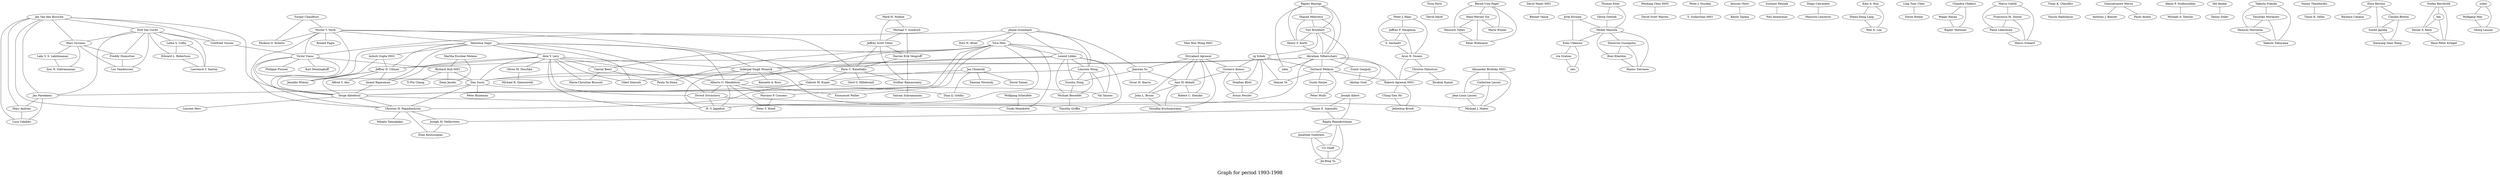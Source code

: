 /*****
Graph for period 1993-1998
*****/

graph G {
  graph [splines=true overlap=false]
  node  [shape=ellipse, width=0.3, height=0.3]
  0 [label="Surajit Chaudhuri"];
  1 [label="Moshe Y. Vardi"];
  2 [label="Yehoshua Sagiv"];
  3 [label="Tirza Hirst"];
  4 [label="David Harel"];
  5 [label="phane Grumbach"];
  6 [label="Tova Milo"];
  7 [label="Peter J. Haas"];
  8 [label="Jeffrey F. Naughton"];
  9 [label="S. Seshadri"];
  10 [label="Arun N. Swami"];
  11 [label="Bernd-Uwe Pagel"];
  12 [label="Hans-Werner Six"];
  13 [label="Heinrich Toben"];
  14 [label="Peter Widmayer"];
  15 [label="Leonid Libkin"];
  16 [label="Limsoon Wong"];
  17 [label="David Maier 0001"];
  18 [label="Bennet Vance"];
  19 [label="Man Hon Wong 0001"];
  20 [label="Divyakant Agrawal"];
  21 [label="Rajeev Rastogi"];
  22 [label="Sharad Mehrotra"];
  23 [label="Yuri Breitbart"];
  24 [label="Henry F. Korth"];
  25 [label="Abraham Silberschatz"];
  26 [label="rg Schek"];
  27 [label="Gerhard Weikum"];
  28 [label="Jan Chomicki"];
  29 [label="Damian Niwinski"];
  30 [label="Haiyan Ye"];
  31 [label="Thomas Eiter"];
  32 [label="Georg Gottlob"];
  33 [label="Mark H. Nodine"];
  34 [label="Michael T. Goodrich"];
  35 [label="Jeffrey Scott Vitter"];
  36 [label="Darren Erik Vengroff"];
  37 [label="Paris C. Kanellakis"];
  38 [label="Sridhar Ramaswamy"];
  39 [label="Weidong Chen 0005"];
  40 [label="David Scott Warren"];
  41 [label="Jan Van den Bussche"];
  42 [label="Dirk Van Gucht"];
  43 [label="Gottfried Vossen"];
  44 [label="Victor Vianu"];
  45 [label="Karl Denninghoff"];
  46 [label="Alon Y. Levy"];
  47 [label="Inderpal Singh Mumick"];
  48 [label="Oded Shmueli"];
  49 [label="Martha Escobar-Molano"];
  50 [label="Richard Hull 0001"];
  51 [label="Dean Jacobs"];
  52 [label="Christos Faloutsos"];
  53 [label="Ibrahim Kamel"];
  54 [label="Rakesh Agrawal 0001"];
  55 [label="Peter J. Stuckey"];
  56 [label="S. Sudarshan 0001"];
  57 [label="Jianwen Su"];
  58 [label="Foto N. Afrati"];
  59 [label="Jyrki Kivinen"];
  60 [label="Heikki Mannila"];
  61 [label="Esko Ukkonen"];
  62 [label="Dan Suciu"];
  63 [label="Val Tannen"];
  64 [label="Gerd G. Hillebrand"];
  65 [label="Jan Paredaens"];
  66 [label="Atsushi Ohori"];
  67 [label="Keishi Tajima"];
  68 [label="sta Grahne"];
  69 [label="nen"];
  70 [label="Sushant Patnaik"];
  71 [label="Neil Immerman"];
  72 [label="Phokion G. Kolaitis"];
  73 [label="Alberto O. Mendelzon"];
  74 [label="Emmanuel Waller"];
  75 [label="Latha S. Colby"];
  76 [label="Edward L. Robertson"];
  77 [label="Lawrence V. Saxton"];
  78 [label="Gustavo Alonso"];
  79 [label="Amr El Abbadi"];
  80 [label="John L. Bruno"];
  81 [label="Vasudha Krishnaswamy"];
  82 [label="Diego Calvanese"];
  83 [label="Maurizio Lenzerini"];
  84 [label="Ashish Gupta 0001"];
  85 [label="Jeffrey D. Ullman"];
  86 [label="Jennifer Widom"];
  87 [label="Sairam Subramanian"];
  88 [label="Kien A. Hua"];
  89 [label="Sheau-Dong Lang"];
  90 [label="Wen K. Lee"];
  91 [label="Ling Tony Chen"];
  92 [label="Doron Rotem"];
  93 [label="Guozhu Dong"];
  94 [label="Marc Andries"];
  95 [label="Luca Cabibbo"];
  96 [label="Anand Rajaraman"];
  97 [label="Divesh Srivastava"];
  98 [label="Mariano P. Consens"];
  99 [label="Peter T. Wood"];
  100 [label="H. V. Jagadish"];
  101 [label="Gabriel M. Kuper"];
  102 [label="Chandra Chekuri"];
  103 [label="Waqar Hasan"];
  104 [label="Rajeev Motwani"];
  105 [label="Kenneth A. Ross"];
  106 [label="Alexander Brodsky 0001"];
  107 [label="Catherine Lassez"];
  108 [label="Jean-Louis Lassez"];
  109 [label="Michael J. Maher"];
  110 [label="Marco Cadoli"];
  111 [label="Francesco M. Donini"];
  112 [label="Paolo Liberatore"];
  113 [label="Marco Schaerf"];
  114 [label="Philippe Picouet"];
  115 [label="Vinay K. Chaudhri"];
  116 [label="Vassos Hadzilacos"];
  117 [label="Mario Winter"];
  118 [label="Giansalvatore Mecca"];
  119 [label="Anthony J. Bonner"];
  120 [label="Ti-Pin Chang"];
  121 [label="Alexei P. Stolboushkin"];
  122 [label="Michael A. Taitslin"];
  123 [label="Idit Keidar"];
  124 [label="Danny Dolev"];
  125 [label="Dina Q. Goldin"];
  126 [label="David Toman"];
  127 [label="Serge Abiteboul"];
  128 [label="Christos H. Papadimitriou"];
  129 [label="Marc Gyssens"];
  130 [label="Laks V. S. Lakshmanan"];
  131 [label="Iyer N. Subramanian"];
  132 [label="Takeshi Fukuda"];
  133 [label="Yasuhiko Morimoto"];
  134 [label="Shinichi Morishita"];
  135 [label="Takeshi Tokuyama"];
  136 [label="Alfred V. Aho"];
  137 [label="Michael Benedikt"];
  138 [label="Timothy Griffin"];
  139 [label="Laurent Herr"];
  140 [label="Yannis Theodoridis"];
  141 [label="Timos K. Sellis"];
  142 [label="Catriel Beeri"];
  143 [label="Ronald Fagin"];
  144 [label="Paula Ta-Shma"];
  145 [label="Sumit Ganguly"];
  146 [label="Akshay Goel"];
  147 [label="Elisa Bertino"];
  148 [label="Barbara Catania"];
  149 [label="Claudio Bettini"];
  150 [label="Sushil Jajodia"];
  151 [label="Xiaoyang Sean Wang"];
  152 [label="Stephen Blott"];
  153 [label="Armin Fessler"];
  154 [label="Marie-Christine Rousset"];
  155 [label="Oliver M. Duschka"];
  156 [label="Joseph Albert"];
  157 [label="Yannis E. Ioannidis"];
  158 [label="Raghu Ramakrishnan"];
  159 [label="Joseph M. Hellerstein"];
  160 [label="Jonathan Goldstein"];
  161 [label="Uri Shaft"];
  162 [label="Jie-Bing Yu"];
  163 [label="Freddy Dumortier"];
  164 [label="Luc Vandeurzen"];
  165 [label="Ching-Tien Ho"];
  166 [label="Jehoshua Bruck"];
  167 [label="Paolo Atzeni"];
  168 [label="Elias Koutsoupias"];
  169 [label="Mihalis Yannakakis"];
  170 [label="Peter Buneman"];
  171 [label="Oscar H. Ibarra"];
  172 [label="zden"];
  173 [label="Stefan Berchtold"];
  174 [label="hm"];
  175 [label="Daniel A. Keim"];
  176 [label="Hans-Peter Kriegel"];
  177 [label="Wolfgang Scheufele"];
  178 [label="Guido Moerkotte"];
  179 [label="Dimitrios Gunopulos"];
  180 [label="Roni Khardon"];
  181 [label="Hannu Toivonen"];
  182 [label="Guido Nerjes"];
  183 [label="Peter Muth"];
  184 [label="Michael R. Genesereth"];
  185 [label="scher"];
  186 [label="Wolfgang May"];
  187 [label="Georg Lausen"];
  188 [label="Robert C. Steinke"];
  0 -- 1;
  0 -- 72;
  1 -- 2;
  1 -- 37;
  1 -- 44;
  1 -- 72;
  1 -- 101;
  1 -- 127;
  1 -- 128;
  1 -- 143;
  2 -- 46;
  2 -- 47;
  2 -- 48;
  2 -- 73;
  2 -- 84;
  2 -- 85;
  2 -- 86;
  2 -- 96;
  2 -- 97;
  3 -- 4;
  5 -- 6;
  5 -- 15;
  5 -- 16;
  5 -- 44;
  5 -- 57;
  5 -- 58;
  6 -- 15;
  6 -- 16;
  6 -- 73;
  6 -- 74;
  6 -- 98;
  6 -- 100;
  6 -- 127;
  6 -- 142;
  6 -- 144;
  6 -- 178;
  7 -- 8;
  7 -- 9;
  7 -- 10;
  8 -- 9;
  8 -- 10;
  9 -- 10;
  10 -- 52;
  10 -- 54;
  11 -- 12;
  11 -- 13;
  11 -- 14;
  11 -- 117;
  12 -- 13;
  12 -- 14;
  12 -- 117;
  13 -- 14;
  15 -- 16;
  15 -- 47;
  15 -- 62;
  15 -- 63;
  15 -- 93;
  15 -- 137;
  15 -- 138;
  16 -- 62;
  16 -- 63;
  16 -- 93;
  16 -- 137;
  17 -- 18;
  19 -- 20;
  20 -- 57;
  20 -- 78;
  20 -- 79;
  20 -- 80;
  20 -- 81;
  20 -- 188;
  21 -- 22;
  21 -- 23;
  21 -- 24;
  21 -- 25;
  21 -- 172;
  22 -- 23;
  22 -- 24;
  22 -- 25;
  23 -- 24;
  23 -- 25;
  23 -- 26;
  23 -- 27;
  24 -- 25;
  25 -- 27;
  25 -- 47;
  25 -- 54;
  25 -- 85;
  25 -- 100;
  25 -- 145;
  25 -- 146;
  25 -- 172;
  26 -- 27;
  26 -- 30;
  26 -- 78;
  26 -- 152;
  26 -- 153;
  27 -- 30;
  27 -- 54;
  27 -- 182;
  27 -- 183;
  28 -- 29;
  28 -- 101;
  28 -- 125;
  28 -- 126;
  31 -- 32;
  31 -- 60;
  32 -- 60;
  33 -- 34;
  33 -- 35;
  34 -- 35;
  34 -- 36;
  35 -- 36;
  35 -- 37;
  35 -- 38;
  36 -- 37;
  36 -- 38;
  37 -- 38;
  37 -- 64;
  37 -- 101;
  38 -- 87;
  39 -- 40;
  41 -- 42;
  41 -- 43;
  41 -- 65;
  41 -- 94;
  41 -- 95;
  41 -- 127;
  41 -- 129;
  41 -- 139;
  42 -- 43;
  42 -- 65;
  42 -- 75;
  42 -- 76;
  42 -- 77;
  42 -- 129;
  42 -- 163;
  42 -- 164;
  43 -- 44;
  44 -- 45;
  44 -- 50;
  44 -- 62;
  44 -- 114;
  44 -- 127;
  44 -- 128;
  46 -- 47;
  46 -- 48;
  46 -- 62;
  46 -- 73;
  46 -- 85;
  46 -- 96;
  46 -- 97;
  46 -- 100;
  46 -- 142;
  46 -- 154;
  46 -- 155;
  47 -- 48;
  47 -- 73;
  47 -- 100;
  47 -- 105;
  47 -- 138;
  49 -- 50;
  49 -- 51;
  50 -- 51;
  50 -- 62;
  50 -- 120;
  52 -- 53;
  52 -- 54;
  54 -- 165;
  54 -- 166;
  55 -- 56;
  57 -- 79;
  57 -- 93;
  57 -- 171;
  59 -- 60;
  59 -- 61;
  60 -- 61;
  60 -- 179;
  60 -- 180;
  60 -- 181;
  61 -- 68;
  61 -- 69;
  62 -- 63;
  62 -- 65;
  62 -- 128;
  62 -- 170;
  65 -- 94;
  65 -- 95;
  66 -- 67;
  68 -- 69;
  70 -- 71;
  73 -- 74;
  73 -- 97;
  73 -- 98;
  73 -- 99;
  73 -- 100;
  75 -- 76;
  75 -- 77;
  76 -- 77;
  78 -- 79;
  78 -- 152;
  78 -- 153;
  79 -- 80;
  79 -- 81;
  79 -- 188;
  80 -- 81;
  82 -- 83;
  84 -- 85;
  84 -- 86;
  85 -- 86;
  85 -- 96;
  85 -- 127;
  85 -- 136;
  88 -- 89;
  88 -- 90;
  89 -- 90;
  91 -- 92;
  93 -- 137;
  94 -- 95;
  96 -- 127;
  97 -- 100;
  97 -- 109;
  98 -- 99;
  101 -- 125;
  101 -- 127;
  101 -- 128;
  102 -- 103;
  102 -- 104;
  103 -- 104;
  106 -- 107;
  106 -- 108;
  106 -- 109;
  107 -- 108;
  107 -- 109;
  108 -- 109;
  110 -- 111;
  110 -- 112;
  110 -- 113;
  111 -- 112;
  111 -- 113;
  112 -- 113;
  115 -- 116;
  118 -- 119;
  118 -- 167;
  121 -- 122;
  123 -- 124;
  127 -- 128;
  127 -- 139;
  127 -- 178;
  128 -- 159;
  128 -- 168;
  128 -- 169;
  129 -- 130;
  129 -- 131;
  129 -- 163;
  129 -- 164;
  130 -- 131;
  132 -- 133;
  132 -- 134;
  132 -- 135;
  133 -- 134;
  133 -- 135;
  134 -- 135;
  137 -- 138;
  140 -- 141;
  142 -- 144;
  142 -- 154;
  145 -- 146;
  147 -- 148;
  147 -- 149;
  147 -- 150;
  149 -- 150;
  149 -- 151;
  150 -- 151;
  152 -- 153;
  155 -- 184;
  156 -- 157;
  156 -- 158;
  157 -- 158;
  157 -- 159;
  158 -- 160;
  158 -- 161;
  158 -- 162;
  159 -- 168;
  160 -- 161;
  160 -- 162;
  161 -- 162;
  163 -- 164;
  165 -- 166;
  173 -- 174;
  173 -- 175;
  173 -- 176;
  174 -- 175;
  174 -- 176;
  175 -- 176;
  177 -- 178;
  179 -- 180;
  179 -- 181;
  180 -- 181;
  182 -- 183;
  185 -- 186;
  185 -- 187;
  186 -- 187;
  label = "\nGraph for period 1993-1998\n";  fontsize=24;
}
